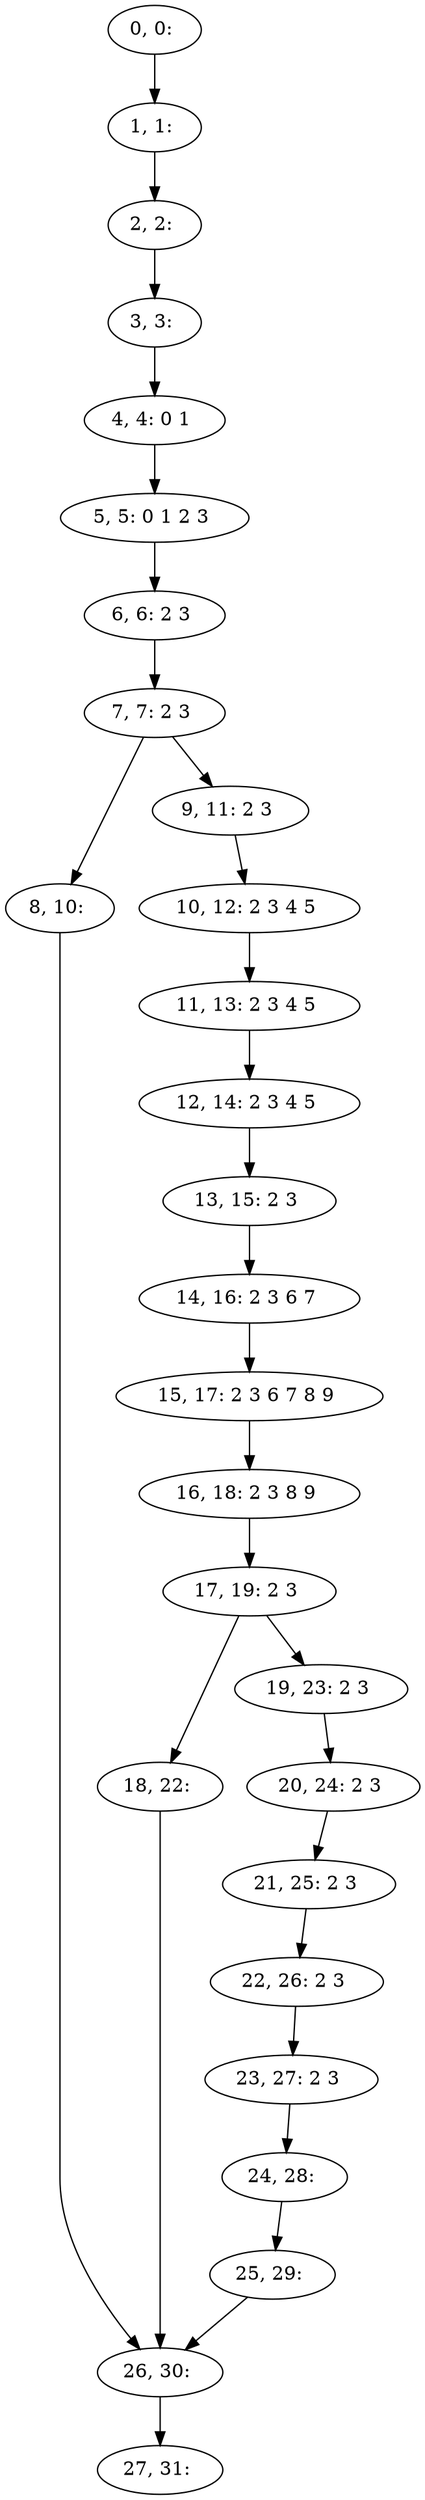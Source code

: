 digraph G {
0[label="0, 0: "];
1[label="1, 1: "];
2[label="2, 2: "];
3[label="3, 3: "];
4[label="4, 4: 0 1 "];
5[label="5, 5: 0 1 2 3 "];
6[label="6, 6: 2 3 "];
7[label="7, 7: 2 3 "];
8[label="8, 10: "];
9[label="9, 11: 2 3 "];
10[label="10, 12: 2 3 4 5 "];
11[label="11, 13: 2 3 4 5 "];
12[label="12, 14: 2 3 4 5 "];
13[label="13, 15: 2 3 "];
14[label="14, 16: 2 3 6 7 "];
15[label="15, 17: 2 3 6 7 8 9 "];
16[label="16, 18: 2 3 8 9 "];
17[label="17, 19: 2 3 "];
18[label="18, 22: "];
19[label="19, 23: 2 3 "];
20[label="20, 24: 2 3 "];
21[label="21, 25: 2 3 "];
22[label="22, 26: 2 3 "];
23[label="23, 27: 2 3 "];
24[label="24, 28: "];
25[label="25, 29: "];
26[label="26, 30: "];
27[label="27, 31: "];
0->1 ;
1->2 ;
2->3 ;
3->4 ;
4->5 ;
5->6 ;
6->7 ;
7->8 ;
7->9 ;
8->26 ;
9->10 ;
10->11 ;
11->12 ;
12->13 ;
13->14 ;
14->15 ;
15->16 ;
16->17 ;
17->18 ;
17->19 ;
18->26 ;
19->20 ;
20->21 ;
21->22 ;
22->23 ;
23->24 ;
24->25 ;
25->26 ;
26->27 ;
}
